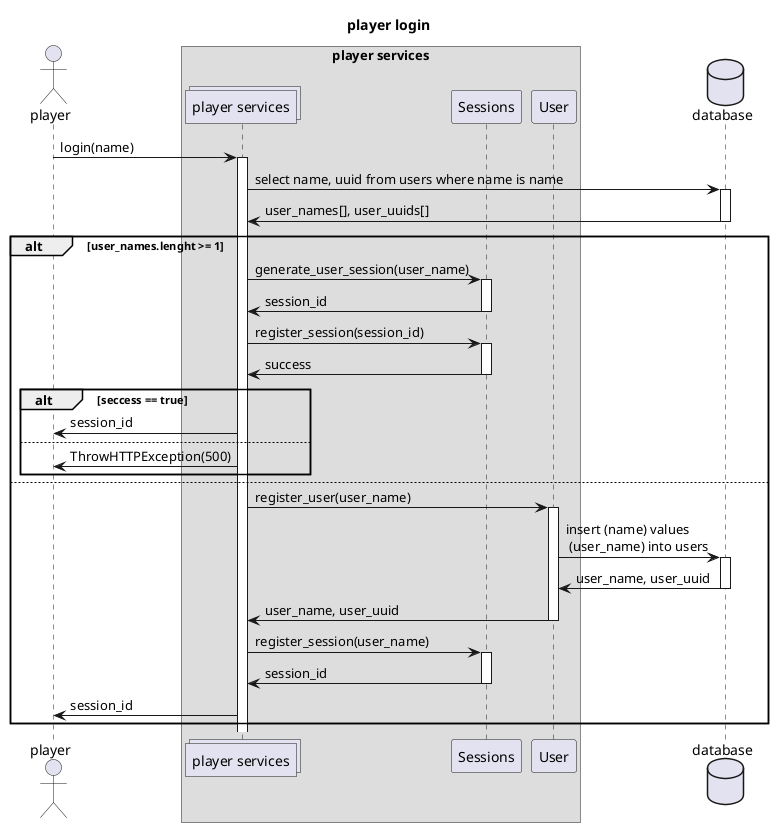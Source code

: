 @startuml
title player login
actor player
box "player services"
collections "player services" as ps
participant "Sessions" as sess
participant "User" as usr 
end box
database database as db

player -> ps: login(name)
activate ps
ps -> db: select name, uuid from users where name is name
activate db
db->ps: user_names[], user_uuids[]
deactivate db
alt user_names.lenght >= 1
    ps -> sess: generate_user_session(user_name)
    activate sess
    ps <- sess: session_id
    deactivate sess
    ps -> sess: register_session(session_id)
    activate sess
    sess -> ps: success
    deactivate sess
    alt seccess == true
        ps -> player: session_id
        
    else 
        ps -> player: ThrowHTTPException(500)
    end
else
    ps -> usr: register_user(user_name)
    activate usr
    usr->db: insert (name) values\n (user_name) into users
    activate db
    db -> usr: user_name, user_uuid
    deactivate db
    usr -> ps: user_name, user_uuid
    deactivate usr
    ps -> sess: register_session(user_name)
    activate sess
    sess -> ps: session_id
    deactivate sess
    ps -> player: session_id
end

@enduml